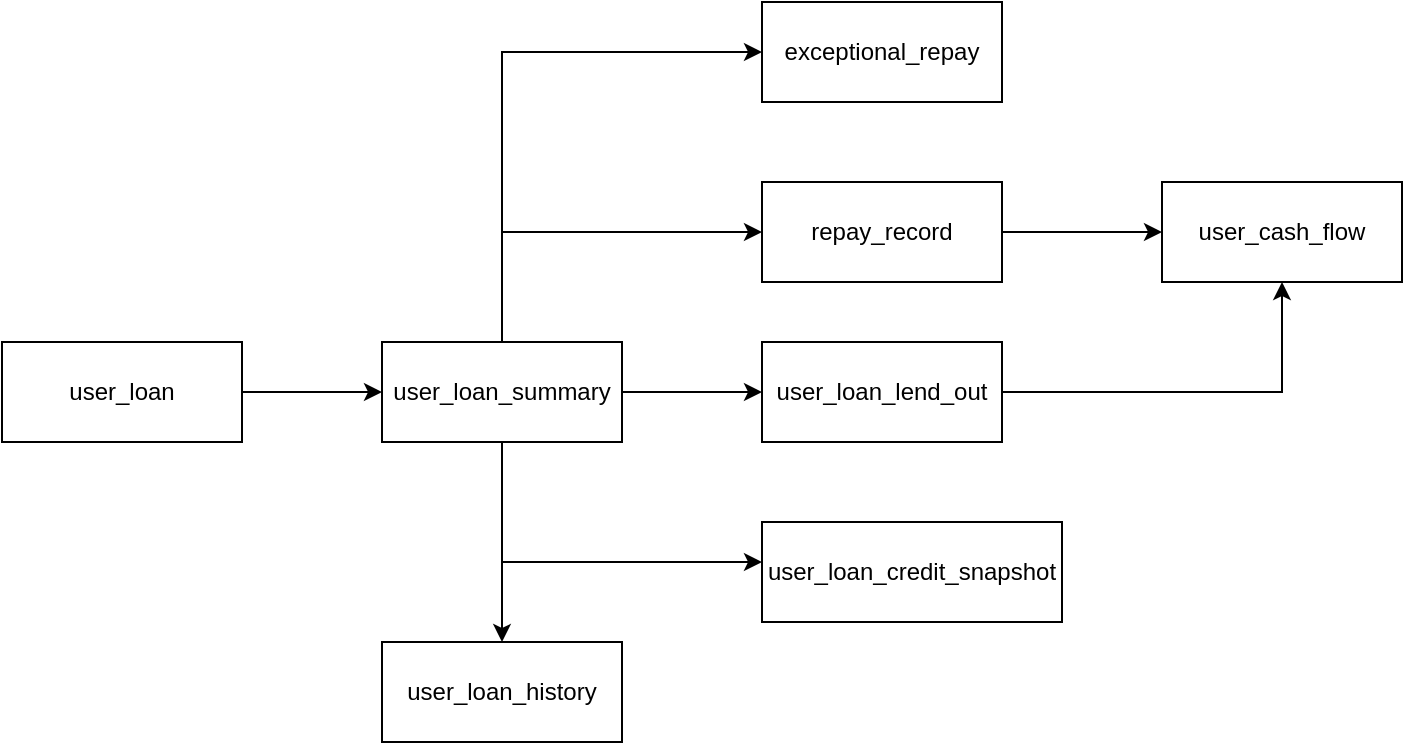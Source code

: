 <mxfile version="26.1.1">
  <diagram name="第 1 页" id="nr7erEZJrMZNI2OJ4OQ-">
    <mxGraphModel dx="1430" dy="786" grid="1" gridSize="10" guides="1" tooltips="1" connect="1" arrows="1" fold="1" page="1" pageScale="1" pageWidth="827" pageHeight="1169" math="0" shadow="0">
      <root>
        <mxCell id="0" />
        <mxCell id="1" parent="0" />
        <mxCell id="mj5V2CJ_K-s1p420wyzg-3" value="" style="edgeStyle=orthogonalEdgeStyle;rounded=0;orthogonalLoop=1;jettySize=auto;html=1;" edge="1" parent="1" source="mj5V2CJ_K-s1p420wyzg-1" target="mj5V2CJ_K-s1p420wyzg-2">
          <mxGeometry relative="1" as="geometry" />
        </mxCell>
        <mxCell id="mj5V2CJ_K-s1p420wyzg-1" value="user_loan" style="rounded=0;whiteSpace=wrap;html=1;" vertex="1" parent="1">
          <mxGeometry x="90" y="200" width="120" height="50" as="geometry" />
        </mxCell>
        <mxCell id="mj5V2CJ_K-s1p420wyzg-5" value="" style="edgeStyle=orthogonalEdgeStyle;rounded=0;orthogonalLoop=1;jettySize=auto;html=1;" edge="1" parent="1" source="mj5V2CJ_K-s1p420wyzg-2" target="mj5V2CJ_K-s1p420wyzg-4">
          <mxGeometry relative="1" as="geometry" />
        </mxCell>
        <mxCell id="mj5V2CJ_K-s1p420wyzg-7" value="" style="edgeStyle=orthogonalEdgeStyle;rounded=0;orthogonalLoop=1;jettySize=auto;html=1;" edge="1" parent="1" source="mj5V2CJ_K-s1p420wyzg-2" target="mj5V2CJ_K-s1p420wyzg-6">
          <mxGeometry relative="1" as="geometry">
            <Array as="points">
              <mxPoint x="340" y="310" />
            </Array>
          </mxGeometry>
        </mxCell>
        <mxCell id="mj5V2CJ_K-s1p420wyzg-9" value="" style="edgeStyle=orthogonalEdgeStyle;rounded=0;orthogonalLoop=1;jettySize=auto;html=1;" edge="1" parent="1" source="mj5V2CJ_K-s1p420wyzg-2" target="mj5V2CJ_K-s1p420wyzg-8">
          <mxGeometry relative="1" as="geometry">
            <Array as="points">
              <mxPoint x="440" y="225" />
              <mxPoint x="440" y="225" />
            </Array>
          </mxGeometry>
        </mxCell>
        <mxCell id="mj5V2CJ_K-s1p420wyzg-11" value="" style="edgeStyle=orthogonalEdgeStyle;rounded=0;orthogonalLoop=1;jettySize=auto;html=1;" edge="1" parent="1" source="mj5V2CJ_K-s1p420wyzg-2" target="mj5V2CJ_K-s1p420wyzg-10">
          <mxGeometry relative="1" as="geometry">
            <Array as="points">
              <mxPoint x="340" y="145" />
            </Array>
          </mxGeometry>
        </mxCell>
        <mxCell id="mj5V2CJ_K-s1p420wyzg-20" value="" style="edgeStyle=orthogonalEdgeStyle;rounded=0;orthogonalLoop=1;jettySize=auto;html=1;" edge="1" parent="1" source="mj5V2CJ_K-s1p420wyzg-2" target="mj5V2CJ_K-s1p420wyzg-19">
          <mxGeometry relative="1" as="geometry">
            <Array as="points">
              <mxPoint x="340" y="55" />
            </Array>
          </mxGeometry>
        </mxCell>
        <mxCell id="mj5V2CJ_K-s1p420wyzg-2" value="user_loan_summary" style="rounded=0;whiteSpace=wrap;html=1;" vertex="1" parent="1">
          <mxGeometry x="280" y="200" width="120" height="50" as="geometry" />
        </mxCell>
        <mxCell id="mj5V2CJ_K-s1p420wyzg-4" value="user_loan_history" style="rounded=0;whiteSpace=wrap;html=1;" vertex="1" parent="1">
          <mxGeometry x="280" y="350" width="120" height="50" as="geometry" />
        </mxCell>
        <mxCell id="mj5V2CJ_K-s1p420wyzg-6" value="user_loan_credit_snapshot" style="rounded=0;whiteSpace=wrap;html=1;" vertex="1" parent="1">
          <mxGeometry x="470" y="290" width="150" height="50" as="geometry" />
        </mxCell>
        <mxCell id="mj5V2CJ_K-s1p420wyzg-14" style="edgeStyle=orthogonalEdgeStyle;rounded=0;orthogonalLoop=1;jettySize=auto;html=1;exitX=1;exitY=0.5;exitDx=0;exitDy=0;entryX=0.5;entryY=1;entryDx=0;entryDy=0;" edge="1" parent="1" source="mj5V2CJ_K-s1p420wyzg-8" target="mj5V2CJ_K-s1p420wyzg-12">
          <mxGeometry relative="1" as="geometry" />
        </mxCell>
        <mxCell id="mj5V2CJ_K-s1p420wyzg-8" value="user_loan_lend_out" style="rounded=0;whiteSpace=wrap;html=1;" vertex="1" parent="1">
          <mxGeometry x="470" y="200" width="120" height="50" as="geometry" />
        </mxCell>
        <mxCell id="mj5V2CJ_K-s1p420wyzg-13" value="" style="edgeStyle=orthogonalEdgeStyle;rounded=0;orthogonalLoop=1;jettySize=auto;html=1;" edge="1" parent="1" source="mj5V2CJ_K-s1p420wyzg-10" target="mj5V2CJ_K-s1p420wyzg-12">
          <mxGeometry relative="1" as="geometry" />
        </mxCell>
        <mxCell id="mj5V2CJ_K-s1p420wyzg-10" value="repay_record" style="rounded=0;whiteSpace=wrap;html=1;" vertex="1" parent="1">
          <mxGeometry x="470" y="120" width="120" height="50" as="geometry" />
        </mxCell>
        <mxCell id="mj5V2CJ_K-s1p420wyzg-12" value="user_cash_flow" style="rounded=0;whiteSpace=wrap;html=1;" vertex="1" parent="1">
          <mxGeometry x="670" y="120" width="120" height="50" as="geometry" />
        </mxCell>
        <mxCell id="mj5V2CJ_K-s1p420wyzg-19" value="exceptional_repay" style="rounded=0;whiteSpace=wrap;html=1;" vertex="1" parent="1">
          <mxGeometry x="470" y="30" width="120" height="50" as="geometry" />
        </mxCell>
      </root>
    </mxGraphModel>
  </diagram>
</mxfile>
